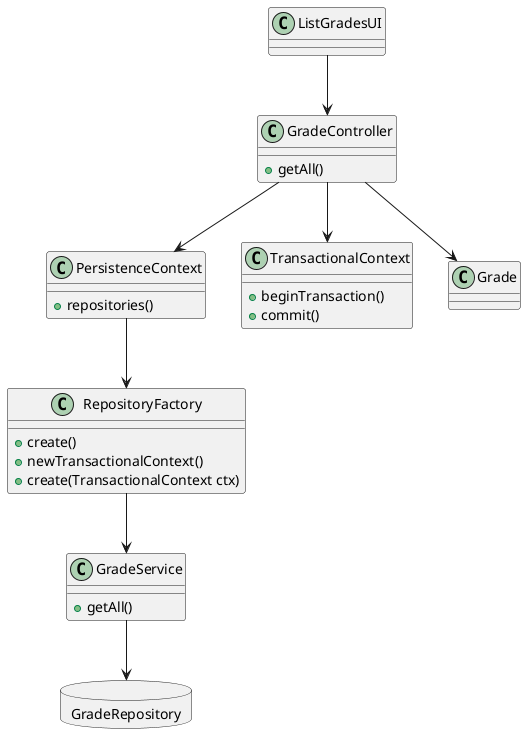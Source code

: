 @startuml
'https://plantuml.com/class-diagram

class ListGradesUI{
}

class GradeController{
+getAll()
}

class GradeService{
+getAll()
}


class PersistenceContext{
+repositories()
}

class RepositoryFactory{
+create()
+newTransactionalContext()
+create(TransactionalContext ctx)
}

database GradeRepository{
}

class TransactionalContext{
+beginTransaction()
+commit()
}

class Grade{
}


ListGradesUI --> GradeController
GradeController-->PersistenceContext
GradeController-->TransactionalContext

GradeService --> GradeRepository
GradeController --> Grade

PersistenceContext-->RepositoryFactory

RepositoryFactory-->GradeService
@enduml